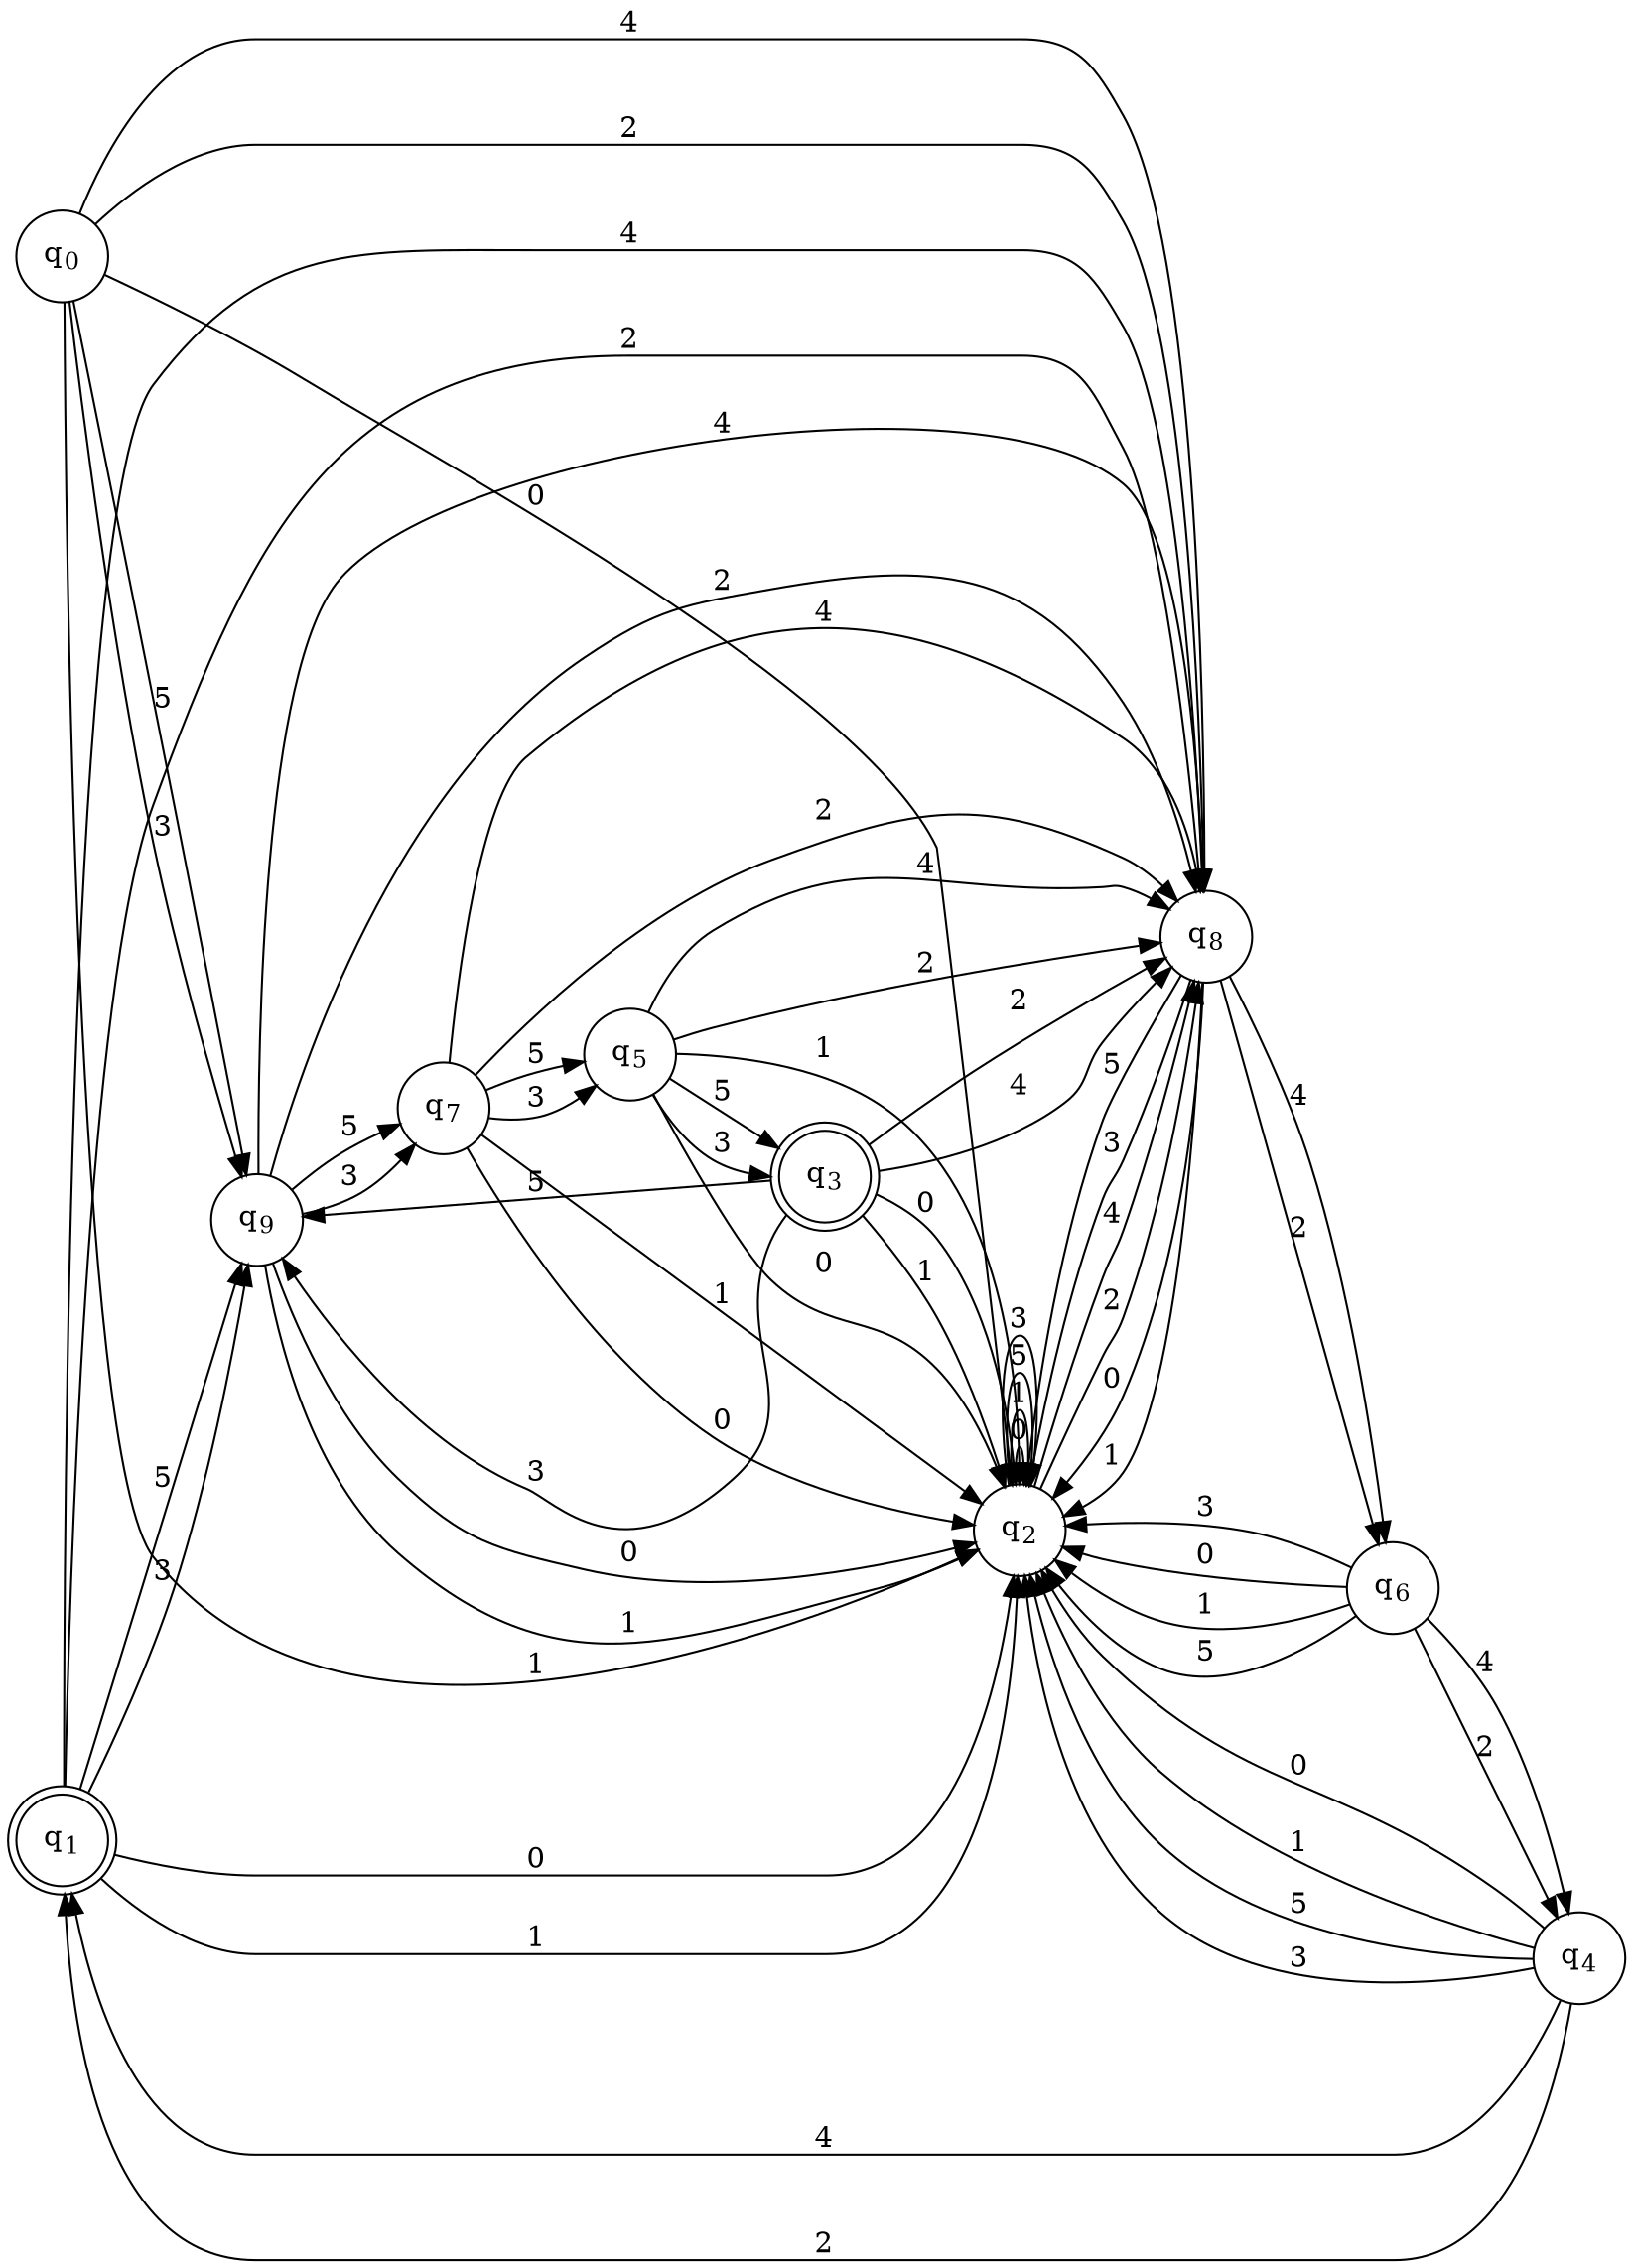 digraph DFA {
  rankdir = LR;
  "q1" [shape=doublecircle, label=<q<sub>1</sub>>];
  "q1" -> "q2" [label="0"]
  "q1" -> "q8" [label="4"]
  "q1" -> "q2" [label="1"]
  "q1" -> "q9" [label="5"]
  "q1" -> "q8" [label="2"]
  "q1" -> "q9" [label="3"]
  "q2" [shape=circle, label=<q<sub>2</sub>>];
  "q2" -> "q2" [label="0"]
  "q2" -> "q8" [label="4"]
  "q2" -> "q2" [label="1"]
  "q2" -> "q2" [label="5"]
  "q2" -> "q8" [label="2"]
  "q2" -> "q2" [label="3"]
  "q3" [shape=doublecircle, label=<q<sub>3</sub>>];
  "q3" -> "q2" [label="0"]
  "q3" -> "q8" [label="4"]
  "q3" -> "q2" [label="1"]
  "q3" -> "q9" [label="5"]
  "q3" -> "q8" [label="2"]
  "q3" -> "q9" [label="3"]
  "q4" [shape=circle, label=<q<sub>4</sub>>];
  "q4" -> "q2" [label="0"]
  "q4" -> "q1" [label="4"]
  "q4" -> "q2" [label="1"]
  "q4" -> "q2" [label="5"]
  "q4" -> "q1" [label="2"]
  "q4" -> "q2" [label="3"]
  "q5" [shape=circle, label=<q<sub>5</sub>>];
  "q5" -> "q2" [label="0"]
  "q5" -> "q8" [label="4"]
  "q5" -> "q2" [label="1"]
  "q5" -> "q3" [label="5"]
  "q5" -> "q8" [label="2"]
  "q5" -> "q3" [label="3"]
  "q6" [shape=circle, label=<q<sub>6</sub>>];
  "q6" -> "q2" [label="0"]
  "q6" -> "q4" [label="4"]
  "q6" -> "q2" [label="1"]
  "q6" -> "q2" [label="5"]
  "q6" -> "q4" [label="2"]
  "q6" -> "q2" [label="3"]
  "q7" [shape=circle, label=<q<sub>7</sub>>];
  "q7" -> "q2" [label="0"]
  "q7" -> "q8" [label="4"]
  "q7" -> "q2" [label="1"]
  "q7" -> "q5" [label="5"]
  "q7" -> "q8" [label="2"]
  "q7" -> "q5" [label="3"]
  "q8" [shape=circle, label=<q<sub>8</sub>>];
  "q8" -> "q2" [label="0"]
  "q8" -> "q6" [label="4"]
  "q8" -> "q2" [label="1"]
  "q8" -> "q2" [label="5"]
  "q8" -> "q6" [label="2"]
  "q8" -> "q2" [label="3"]
  "q9" [shape=circle, label=<q<sub>9</sub>>];
  "q9" -> "q2" [label="0"]
  "q9" -> "q8" [label="4"]
  "q9" -> "q2" [label="1"]
  "q9" -> "q7" [label="5"]
  "q9" -> "q8" [label="2"]
  "q9" -> "q7" [label="3"]
  "q0" [shape=circle, label=<q<sub>0</sub>>];
  "q0" -> "q2" [label="0"]
  "q0" -> "q8" [label="4"]
  "q0" -> "q2" [label="1"]
  "q0" -> "q9" [label="5"]
  "q0" -> "q8" [label="2"]
  "q0" -> "q9" [label="3"]
}

